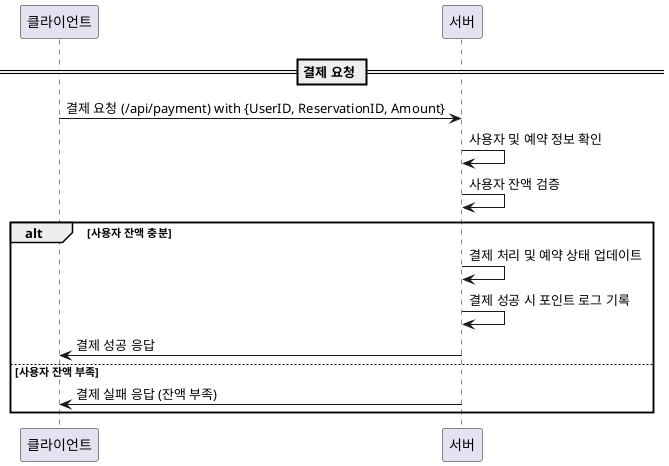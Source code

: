 @startuml
participant "클라이언트" as Client
participant "서버" as Server

== 결제 요청 ==
Client -> Server: 결제 요청 (/api/payment) with {UserID, ReservationID, Amount}
Server -> Server: 사용자 및 예약 정보 확인
Server -> Server: 사용자 잔액 검증
alt 사용자 잔액 충분
    Server -> Server: 결제 처리 및 예약 상태 업데이트
    Server -> Server: 결제 성공 시 포인트 로그 기록
    Server -> Client: 결제 성공 응답
else 사용자 잔액 부족
    Server -> Client: 결제 실패 응답 (잔액 부족)
end

@enduml

